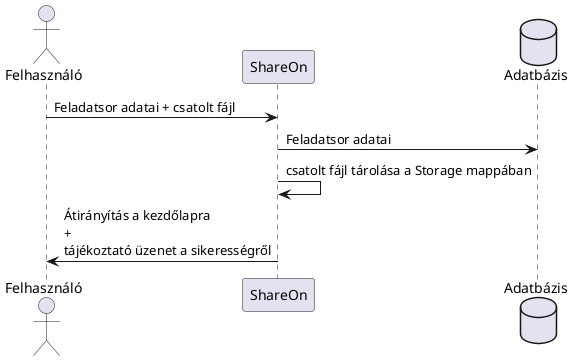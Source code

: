 @startuml

actor Felhasználó as user
participant ShareOn as site
database Adatbázis as DB

user->site: Feladatsor adatai + csatolt fájl
site->DB: Feladatsor adatai
site->site: csatolt fájl tárolása a Storage mappában
site->user: Átirányítás a kezdőlapra\n+\ntájékoztató üzenet a sikerességről

@enduml
